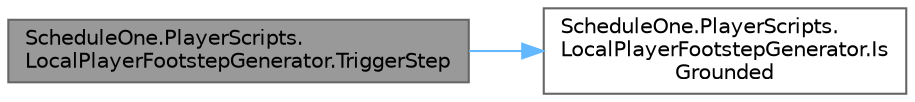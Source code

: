 digraph "ScheduleOne.PlayerScripts.LocalPlayerFootstepGenerator.TriggerStep"
{
 // LATEX_PDF_SIZE
  bgcolor="transparent";
  edge [fontname=Helvetica,fontsize=10,labelfontname=Helvetica,labelfontsize=10];
  node [fontname=Helvetica,fontsize=10,shape=box,height=0.2,width=0.4];
  rankdir="LR";
  Node1 [id="Node000001",label="ScheduleOne.PlayerScripts.\lLocalPlayerFootstepGenerator.TriggerStep",height=0.2,width=0.4,color="gray40", fillcolor="grey60", style="filled", fontcolor="black",tooltip=" "];
  Node1 -> Node2 [id="edge1_Node000001_Node000002",color="steelblue1",style="solid",tooltip=" "];
  Node2 [id="Node000002",label="ScheduleOne.PlayerScripts.\lLocalPlayerFootstepGenerator.Is\lGrounded",height=0.2,width=0.4,color="grey40", fillcolor="white", style="filled",URL="$class_schedule_one_1_1_player_scripts_1_1_local_player_footstep_generator.html#ac032748e299683c367fb039f30949f05",tooltip=" "];
}
